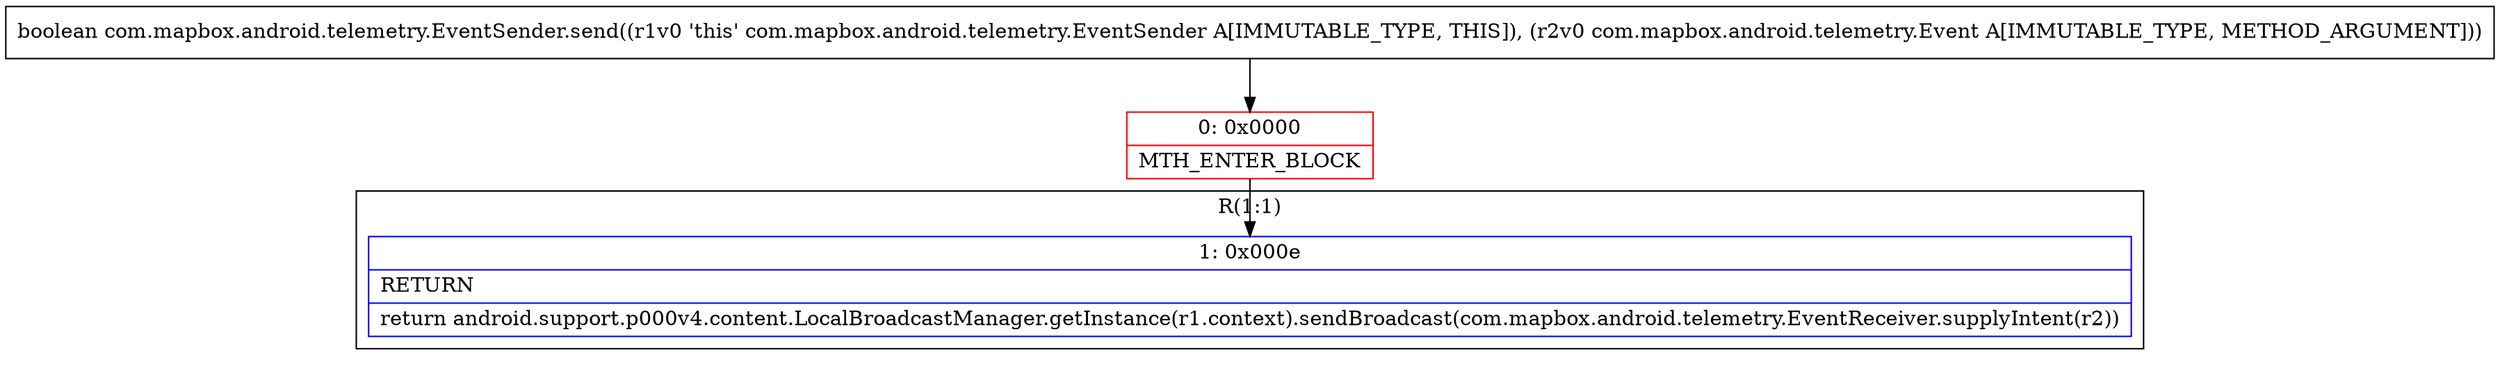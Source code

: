 digraph "CFG forcom.mapbox.android.telemetry.EventSender.send(Lcom\/mapbox\/android\/telemetry\/Event;)Z" {
subgraph cluster_Region_1988149703 {
label = "R(1:1)";
node [shape=record,color=blue];
Node_1 [shape=record,label="{1\:\ 0x000e|RETURN\l|return android.support.p000v4.content.LocalBroadcastManager.getInstance(r1.context).sendBroadcast(com.mapbox.android.telemetry.EventReceiver.supplyIntent(r2))\l}"];
}
Node_0 [shape=record,color=red,label="{0\:\ 0x0000|MTH_ENTER_BLOCK\l}"];
MethodNode[shape=record,label="{boolean com.mapbox.android.telemetry.EventSender.send((r1v0 'this' com.mapbox.android.telemetry.EventSender A[IMMUTABLE_TYPE, THIS]), (r2v0 com.mapbox.android.telemetry.Event A[IMMUTABLE_TYPE, METHOD_ARGUMENT])) }"];
MethodNode -> Node_0;
Node_0 -> Node_1;
}

